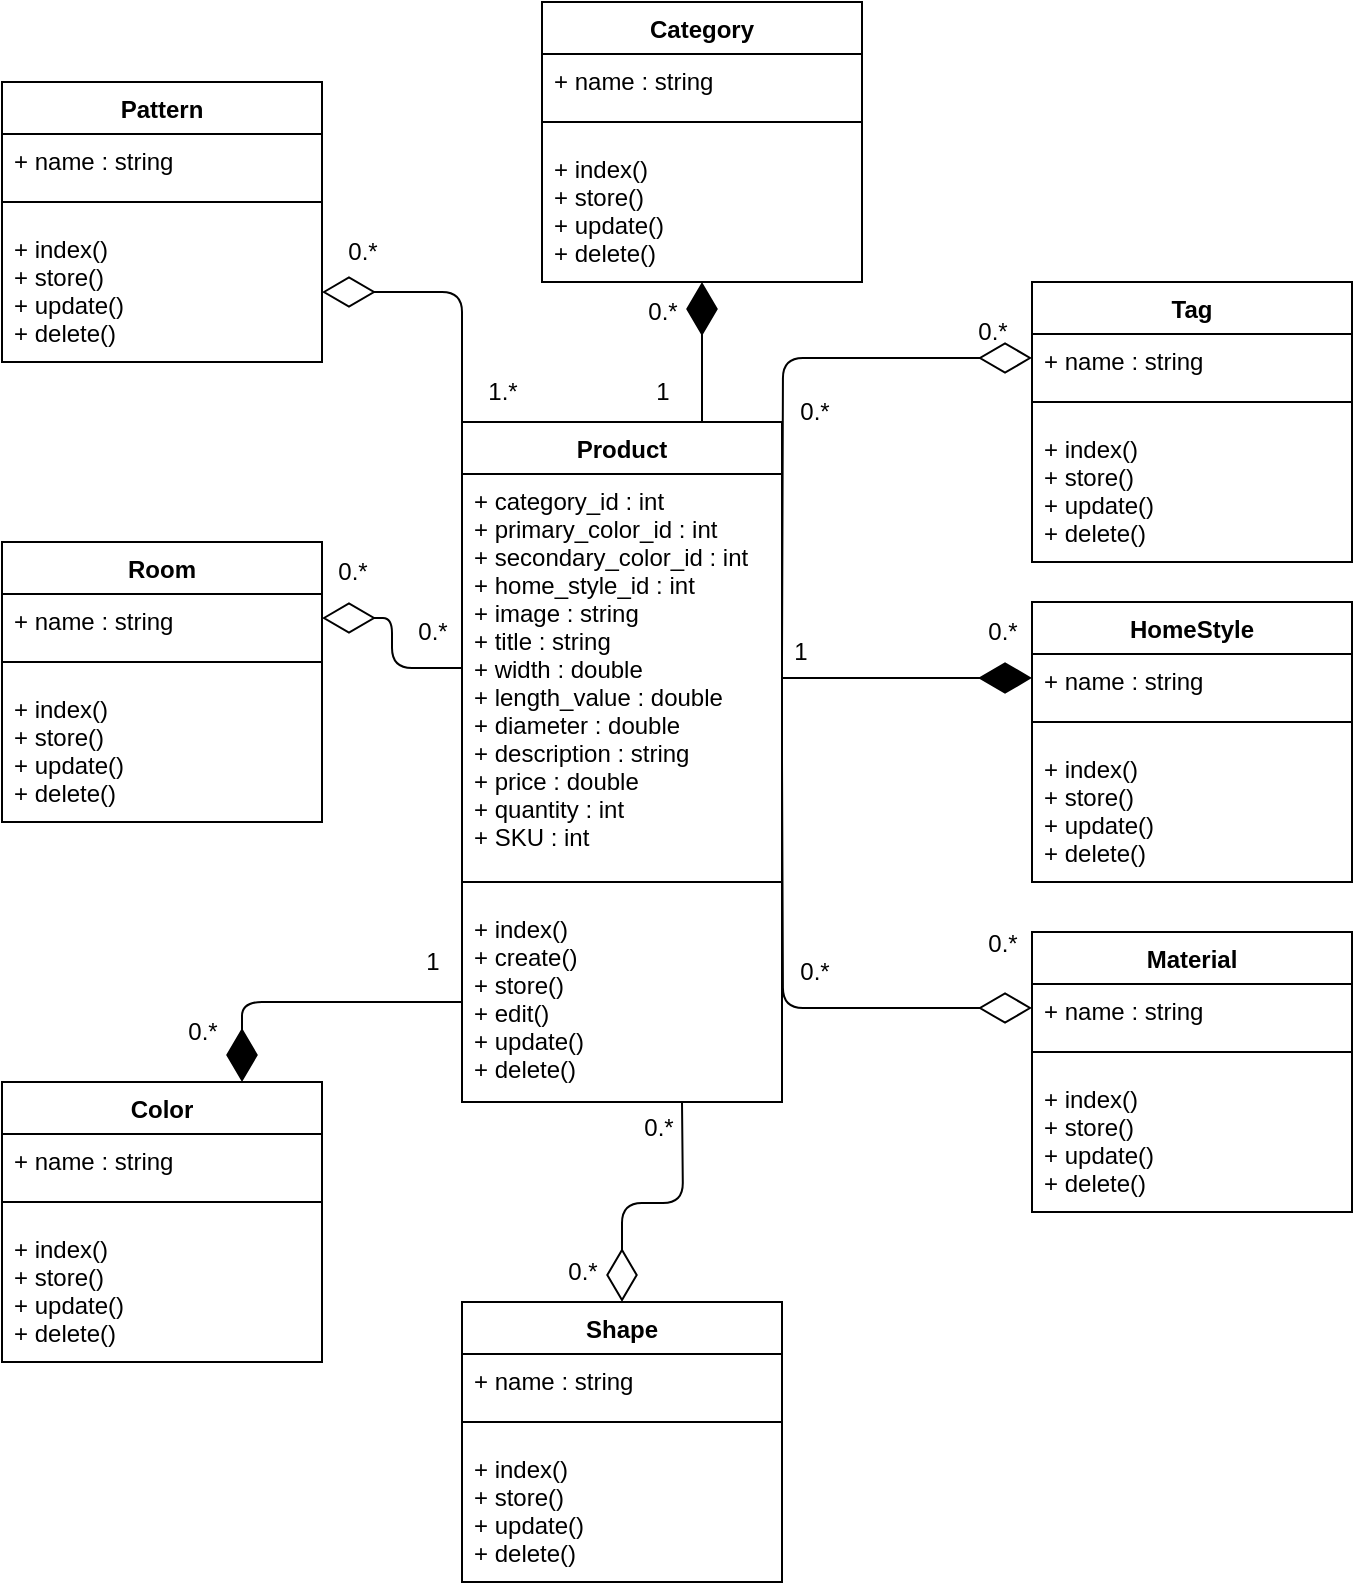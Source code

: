 <mxfile>
    <diagram id="BtPvSTQ-mzDIKwIoUSHl" name="Page-1">
        <mxGraphModel dx="1789" dy="449" grid="1" gridSize="10" guides="1" tooltips="1" connect="1" arrows="1" fold="1" page="1" pageScale="1" pageWidth="850" pageHeight="1100" math="0" shadow="0">
            <root>
                <mxCell id="0"/>
                <mxCell id="1" parent="0"/>
                <mxCell id="44" value="Category" style="swimlane;fontStyle=1;align=center;verticalAlign=top;childLayout=stackLayout;horizontal=1;startSize=26;horizontalStack=0;resizeParent=1;resizeParentMax=0;resizeLast=0;collapsible=1;marginBottom=0;" parent="1" vertex="1">
                    <mxGeometry x="-492" y="140" width="160" height="140" as="geometry"/>
                </mxCell>
                <mxCell id="45" value="+ name : string" style="text;strokeColor=none;fillColor=none;align=left;verticalAlign=top;spacingLeft=4;spacingRight=4;overflow=hidden;rotatable=0;points=[[0,0.5],[1,0.5]];portConstraint=eastwest;" parent="44" vertex="1">
                    <mxGeometry y="26" width="160" height="24" as="geometry"/>
                </mxCell>
                <mxCell id="46" value="" style="line;strokeWidth=1;fillColor=none;align=left;verticalAlign=middle;spacingTop=-1;spacingLeft=3;spacingRight=3;rotatable=0;labelPosition=right;points=[];portConstraint=eastwest;strokeColor=inherit;" parent="44" vertex="1">
                    <mxGeometry y="50" width="160" height="20" as="geometry"/>
                </mxCell>
                <mxCell id="50" value="+ index()&#10;+ store()&#10;+ update()&#10;+ delete()" style="text;strokeColor=none;fillColor=none;align=left;verticalAlign=top;spacingLeft=4;spacingRight=4;overflow=hidden;rotatable=0;points=[[0,0.5],[1,0.5]];portConstraint=eastwest;" parent="44" vertex="1">
                    <mxGeometry y="70" width="160" height="70" as="geometry"/>
                </mxCell>
                <mxCell id="51" value="Product" style="swimlane;fontStyle=1;align=center;verticalAlign=top;childLayout=stackLayout;horizontal=1;startSize=26;horizontalStack=0;resizeParent=1;resizeParentMax=0;resizeLast=0;collapsible=1;marginBottom=0;" parent="1" vertex="1">
                    <mxGeometry x="-532" y="350" width="160" height="340" as="geometry"/>
                </mxCell>
                <mxCell id="52" value="+ category_id : int&#10;+ primary_color_id : int&#10;+ secondary_color_id : int&#10;+ home_style_id : int&#10;+ image : string&#10;+ title : string&#10;+ width : double&#10;+ length_value : double&#10;+ diameter : double&#10;+ description : string&#10;+ price : double&#10;+ quantity : int&#10;+ SKU : int" style="text;strokeColor=none;fillColor=none;align=left;verticalAlign=top;spacingLeft=4;spacingRight=4;overflow=hidden;rotatable=0;points=[[0,0.5],[1,0.5]];portConstraint=eastwest;" parent="51" vertex="1">
                    <mxGeometry y="26" width="160" height="194" as="geometry"/>
                </mxCell>
                <mxCell id="53" value="" style="line;strokeWidth=1;fillColor=none;align=left;verticalAlign=middle;spacingTop=-1;spacingLeft=3;spacingRight=3;rotatable=0;labelPosition=right;points=[];portConstraint=eastwest;strokeColor=inherit;" parent="51" vertex="1">
                    <mxGeometry y="220" width="160" height="20" as="geometry"/>
                </mxCell>
                <mxCell id="54" value="+ index()&#10;+ create()&#10;+ store()&#10;+ edit()&#10;+ update()&#10;+ delete()" style="text;strokeColor=none;fillColor=none;align=left;verticalAlign=top;spacingLeft=4;spacingRight=4;overflow=hidden;rotatable=0;points=[[0,0.5],[1,0.5]];portConstraint=eastwest;" parent="51" vertex="1">
                    <mxGeometry y="240" width="160" height="100" as="geometry"/>
                </mxCell>
                <mxCell id="56" value="0.*" style="text;html=1;align=center;verticalAlign=middle;resizable=0;points=[];autosize=1;strokeColor=none;fillColor=none;" parent="1" vertex="1">
                    <mxGeometry x="-567" y="440" width="40" height="30" as="geometry"/>
                </mxCell>
                <mxCell id="59" value="0.*" style="text;html=1;align=center;verticalAlign=middle;resizable=0;points=[];autosize=1;strokeColor=none;fillColor=none;" parent="1" vertex="1">
                    <mxGeometry x="-452" y="280" width="40" height="30" as="geometry"/>
                </mxCell>
                <mxCell id="60" value="Tag" style="swimlane;fontStyle=1;align=center;verticalAlign=top;childLayout=stackLayout;horizontal=1;startSize=26;horizontalStack=0;resizeParent=1;resizeParentMax=0;resizeLast=0;collapsible=1;marginBottom=0;" parent="1" vertex="1">
                    <mxGeometry x="-247" y="280" width="160" height="140" as="geometry"/>
                </mxCell>
                <mxCell id="61" value="+ name : string" style="text;strokeColor=none;fillColor=none;align=left;verticalAlign=top;spacingLeft=4;spacingRight=4;overflow=hidden;rotatable=0;points=[[0,0.5],[1,0.5]];portConstraint=eastwest;" parent="60" vertex="1">
                    <mxGeometry y="26" width="160" height="24" as="geometry"/>
                </mxCell>
                <mxCell id="62" value="" style="line;strokeWidth=1;fillColor=none;align=left;verticalAlign=middle;spacingTop=-1;spacingLeft=3;spacingRight=3;rotatable=0;labelPosition=right;points=[];portConstraint=eastwest;strokeColor=inherit;" parent="60" vertex="1">
                    <mxGeometry y="50" width="160" height="20" as="geometry"/>
                </mxCell>
                <mxCell id="63" value="+ index()&#10;+ store()&#10;+ update()&#10;+ delete()" style="text;strokeColor=none;fillColor=none;align=left;verticalAlign=top;spacingLeft=4;spacingRight=4;overflow=hidden;rotatable=0;points=[[0,0.5],[1,0.5]];portConstraint=eastwest;" parent="60" vertex="1">
                    <mxGeometry y="70" width="160" height="70" as="geometry"/>
                </mxCell>
                <mxCell id="65" value="" style="endArrow=diamondThin;endFill=1;endSize=24;html=1;exitX=0.75;exitY=0;exitDx=0;exitDy=0;entryX=0.5;entryY=1;entryDx=0;entryDy=0;" parent="1" source="51" target="44" edge="1">
                    <mxGeometry width="160" relative="1" as="geometry">
                        <mxPoint x="-142" y="530" as="sourcePoint"/>
                        <mxPoint x="18" y="530" as="targetPoint"/>
                    </mxGeometry>
                </mxCell>
                <mxCell id="66" value="" style="endArrow=diamondThin;endFill=0;endSize=24;html=1;entryX=0;entryY=0.5;entryDx=0;entryDy=0;edgeStyle=orthogonalEdgeStyle;" parent="1" target="61" edge="1">
                    <mxGeometry width="160" relative="1" as="geometry">
                        <mxPoint x="-372" y="470" as="sourcePoint"/>
                        <mxPoint x="18" y="530" as="targetPoint"/>
                    </mxGeometry>
                </mxCell>
                <mxCell id="69" value="1" style="text;html=1;align=center;verticalAlign=middle;resizable=0;points=[];autosize=1;strokeColor=none;fillColor=none;" parent="1" vertex="1">
                    <mxGeometry x="-447" y="320" width="30" height="30" as="geometry"/>
                </mxCell>
                <mxCell id="70" value="0.*" style="text;html=1;align=center;verticalAlign=middle;resizable=0;points=[];autosize=1;strokeColor=none;fillColor=none;" parent="1" vertex="1">
                    <mxGeometry x="-287" y="290" width="40" height="30" as="geometry"/>
                </mxCell>
                <mxCell id="71" value="HomeStyle" style="swimlane;fontStyle=1;align=center;verticalAlign=top;childLayout=stackLayout;horizontal=1;startSize=26;horizontalStack=0;resizeParent=1;resizeParentMax=0;resizeLast=0;collapsible=1;marginBottom=0;" parent="1" vertex="1">
                    <mxGeometry x="-247" y="440" width="160" height="140" as="geometry"/>
                </mxCell>
                <mxCell id="72" value="+ name : string" style="text;strokeColor=none;fillColor=none;align=left;verticalAlign=top;spacingLeft=4;spacingRight=4;overflow=hidden;rotatable=0;points=[[0,0.5],[1,0.5]];portConstraint=eastwest;" parent="71" vertex="1">
                    <mxGeometry y="26" width="160" height="24" as="geometry"/>
                </mxCell>
                <mxCell id="73" value="" style="line;strokeWidth=1;fillColor=none;align=left;verticalAlign=middle;spacingTop=-1;spacingLeft=3;spacingRight=3;rotatable=0;labelPosition=right;points=[];portConstraint=eastwest;strokeColor=inherit;" parent="71" vertex="1">
                    <mxGeometry y="50" width="160" height="20" as="geometry"/>
                </mxCell>
                <mxCell id="74" value="+ index()&#10;+ store()&#10;+ update()&#10;+ delete()" style="text;strokeColor=none;fillColor=none;align=left;verticalAlign=top;spacingLeft=4;spacingRight=4;overflow=hidden;rotatable=0;points=[[0,0.5],[1,0.5]];portConstraint=eastwest;" parent="71" vertex="1">
                    <mxGeometry y="70" width="160" height="70" as="geometry"/>
                </mxCell>
                <mxCell id="76" value="1" style="text;html=1;align=center;verticalAlign=middle;resizable=0;points=[];autosize=1;strokeColor=none;fillColor=none;" parent="1" vertex="1">
                    <mxGeometry x="-378" y="450" width="30" height="30" as="geometry"/>
                </mxCell>
                <mxCell id="77" value="0.*" style="text;html=1;align=center;verticalAlign=middle;resizable=0;points=[];autosize=1;strokeColor=none;fillColor=none;" parent="1" vertex="1">
                    <mxGeometry x="-282" y="440" width="40" height="30" as="geometry"/>
                </mxCell>
                <mxCell id="78" value="" style="endArrow=diamondThin;endFill=1;endSize=24;html=1;entryX=0;entryY=0.5;entryDx=0;entryDy=0;" parent="1" target="72" edge="1">
                    <mxGeometry width="160" relative="1" as="geometry">
                        <mxPoint x="-372" y="478" as="sourcePoint"/>
                        <mxPoint x="-142" y="298" as="targetPoint"/>
                    </mxGeometry>
                </mxCell>
                <mxCell id="79" value="Material" style="swimlane;fontStyle=1;align=center;verticalAlign=top;childLayout=stackLayout;horizontal=1;startSize=26;horizontalStack=0;resizeParent=1;resizeParentMax=0;resizeLast=0;collapsible=1;marginBottom=0;" parent="1" vertex="1">
                    <mxGeometry x="-247" y="605" width="160" height="140" as="geometry"/>
                </mxCell>
                <mxCell id="80" value="+ name : string" style="text;strokeColor=none;fillColor=none;align=left;verticalAlign=top;spacingLeft=4;spacingRight=4;overflow=hidden;rotatable=0;points=[[0,0.5],[1,0.5]];portConstraint=eastwest;" parent="79" vertex="1">
                    <mxGeometry y="26" width="160" height="24" as="geometry"/>
                </mxCell>
                <mxCell id="81" value="" style="line;strokeWidth=1;fillColor=none;align=left;verticalAlign=middle;spacingTop=-1;spacingLeft=3;spacingRight=3;rotatable=0;labelPosition=right;points=[];portConstraint=eastwest;strokeColor=inherit;" parent="79" vertex="1">
                    <mxGeometry y="50" width="160" height="20" as="geometry"/>
                </mxCell>
                <mxCell id="82" value="+ index()&#10;+ store()&#10;+ update()&#10;+ delete()" style="text;strokeColor=none;fillColor=none;align=left;verticalAlign=top;spacingLeft=4;spacingRight=4;overflow=hidden;rotatable=0;points=[[0,0.5],[1,0.5]];portConstraint=eastwest;" parent="79" vertex="1">
                    <mxGeometry y="70" width="160" height="70" as="geometry"/>
                </mxCell>
                <mxCell id="83" value="" style="endArrow=diamondThin;endFill=0;endSize=24;html=1;entryX=0;entryY=0.5;entryDx=0;entryDy=0;edgeStyle=orthogonalEdgeStyle;" parent="1" target="80" edge="1">
                    <mxGeometry width="160" relative="1" as="geometry">
                        <mxPoint x="-372" y="520" as="sourcePoint"/>
                        <mxPoint x="-142" y="468" as="targetPoint"/>
                    </mxGeometry>
                </mxCell>
                <mxCell id="84" value="1" style="text;html=1;align=center;verticalAlign=middle;resizable=0;points=[];autosize=1;strokeColor=none;fillColor=none;" parent="1" vertex="1">
                    <mxGeometry x="-562" y="605" width="30" height="30" as="geometry"/>
                </mxCell>
                <mxCell id="86" value="0.*" style="text;html=1;align=center;verticalAlign=middle;resizable=0;points=[];autosize=1;strokeColor=none;fillColor=none;" parent="1" vertex="1">
                    <mxGeometry x="-282" y="596" width="40" height="30" as="geometry"/>
                </mxCell>
                <mxCell id="87" value="Pattern" style="swimlane;fontStyle=1;align=center;verticalAlign=top;childLayout=stackLayout;horizontal=1;startSize=26;horizontalStack=0;resizeParent=1;resizeParentMax=0;resizeLast=0;collapsible=1;marginBottom=0;" parent="1" vertex="1">
                    <mxGeometry x="-762" y="180" width="160" height="140" as="geometry"/>
                </mxCell>
                <mxCell id="88" value="+ name : string" style="text;strokeColor=none;fillColor=none;align=left;verticalAlign=top;spacingLeft=4;spacingRight=4;overflow=hidden;rotatable=0;points=[[0,0.5],[1,0.5]];portConstraint=eastwest;" parent="87" vertex="1">
                    <mxGeometry y="26" width="160" height="24" as="geometry"/>
                </mxCell>
                <mxCell id="89" value="" style="line;strokeWidth=1;fillColor=none;align=left;verticalAlign=middle;spacingTop=-1;spacingLeft=3;spacingRight=3;rotatable=0;labelPosition=right;points=[];portConstraint=eastwest;strokeColor=inherit;" parent="87" vertex="1">
                    <mxGeometry y="50" width="160" height="20" as="geometry"/>
                </mxCell>
                <mxCell id="90" value="+ index()&#10;+ store()&#10;+ update()&#10;+ delete()" style="text;strokeColor=none;fillColor=none;align=left;verticalAlign=top;spacingLeft=4;spacingRight=4;overflow=hidden;rotatable=0;points=[[0,0.5],[1,0.5]];portConstraint=eastwest;" parent="87" vertex="1">
                    <mxGeometry y="70" width="160" height="70" as="geometry"/>
                </mxCell>
                <mxCell id="91" value="" style="endArrow=diamondThin;endFill=0;endSize=24;html=1;exitX=0;exitY=0;exitDx=0;exitDy=0;entryX=1;entryY=0.5;entryDx=0;entryDy=0;edgeStyle=orthogonalEdgeStyle;" parent="1" source="51" target="90" edge="1">
                    <mxGeometry width="160" relative="1" as="geometry">
                        <mxPoint x="-392" y="596.844" as="sourcePoint"/>
                        <mxPoint x="-174.24" y="853.15" as="targetPoint"/>
                    </mxGeometry>
                </mxCell>
                <mxCell id="92" value="0.*" style="text;html=1;align=center;verticalAlign=middle;resizable=0;points=[];autosize=1;strokeColor=none;fillColor=none;" parent="1" vertex="1">
                    <mxGeometry x="-682" y="640" width="40" height="30" as="geometry"/>
                </mxCell>
                <mxCell id="93" value="0.*" style="text;html=1;align=center;verticalAlign=middle;resizable=0;points=[];autosize=1;strokeColor=none;fillColor=none;" parent="1" vertex="1">
                    <mxGeometry x="-376" y="610" width="40" height="30" as="geometry"/>
                </mxCell>
                <mxCell id="98" value="Room" style="swimlane;fontStyle=1;align=center;verticalAlign=top;childLayout=stackLayout;horizontal=1;startSize=26;horizontalStack=0;resizeParent=1;resizeParentMax=0;resizeLast=0;collapsible=1;marginBottom=0;" parent="1" vertex="1">
                    <mxGeometry x="-762" y="410" width="160" height="140" as="geometry"/>
                </mxCell>
                <mxCell id="99" value="+ name : string" style="text;strokeColor=none;fillColor=none;align=left;verticalAlign=top;spacingLeft=4;spacingRight=4;overflow=hidden;rotatable=0;points=[[0,0.5],[1,0.5]];portConstraint=eastwest;" parent="98" vertex="1">
                    <mxGeometry y="26" width="160" height="24" as="geometry"/>
                </mxCell>
                <mxCell id="100" value="" style="line;strokeWidth=1;fillColor=none;align=left;verticalAlign=middle;spacingTop=-1;spacingLeft=3;spacingRight=3;rotatable=0;labelPosition=right;points=[];portConstraint=eastwest;strokeColor=inherit;" parent="98" vertex="1">
                    <mxGeometry y="50" width="160" height="20" as="geometry"/>
                </mxCell>
                <mxCell id="101" value="+ index()&#10;+ store()&#10;+ update()&#10;+ delete()" style="text;strokeColor=none;fillColor=none;align=left;verticalAlign=top;spacingLeft=4;spacingRight=4;overflow=hidden;rotatable=0;points=[[0,0.5],[1,0.5]];portConstraint=eastwest;" parent="98" vertex="1">
                    <mxGeometry y="70" width="160" height="70" as="geometry"/>
                </mxCell>
                <mxCell id="102" value="" style="endArrow=diamondThin;endFill=0;endSize=24;html=1;entryX=1;entryY=0.5;entryDx=0;entryDy=0;exitX=0;exitY=0.5;exitDx=0;exitDy=0;edgeStyle=orthogonalEdgeStyle;" parent="1" source="52" target="99" edge="1">
                    <mxGeometry width="160" relative="1" as="geometry">
                        <mxPoint x="-382" y="690" as="sourcePoint"/>
                        <mxPoint x="-182" y="1023" as="targetPoint"/>
                    </mxGeometry>
                </mxCell>
                <mxCell id="103" value="0.*" style="text;html=1;align=center;verticalAlign=middle;resizable=0;points=[];autosize=1;strokeColor=none;fillColor=none;" parent="1" vertex="1">
                    <mxGeometry x="-454" y="688" width="40" height="30" as="geometry"/>
                </mxCell>
                <mxCell id="104" value="0.*" style="text;html=1;align=center;verticalAlign=middle;resizable=0;points=[];autosize=1;strokeColor=none;fillColor=none;" parent="1" vertex="1">
                    <mxGeometry x="-492" y="760" width="40" height="30" as="geometry"/>
                </mxCell>
                <mxCell id="105" value="Shape" style="swimlane;fontStyle=1;align=center;verticalAlign=top;childLayout=stackLayout;horizontal=1;startSize=26;horizontalStack=0;resizeParent=1;resizeParentMax=0;resizeLast=0;collapsible=1;marginBottom=0;" parent="1" vertex="1">
                    <mxGeometry x="-532" y="790" width="160" height="140" as="geometry"/>
                </mxCell>
                <mxCell id="106" value="+ name : string" style="text;strokeColor=none;fillColor=none;align=left;verticalAlign=top;spacingLeft=4;spacingRight=4;overflow=hidden;rotatable=0;points=[[0,0.5],[1,0.5]];portConstraint=eastwest;" parent="105" vertex="1">
                    <mxGeometry y="26" width="160" height="24" as="geometry"/>
                </mxCell>
                <mxCell id="107" value="" style="line;strokeWidth=1;fillColor=none;align=left;verticalAlign=middle;spacingTop=-1;spacingLeft=3;spacingRight=3;rotatable=0;labelPosition=right;points=[];portConstraint=eastwest;strokeColor=inherit;" parent="105" vertex="1">
                    <mxGeometry y="50" width="160" height="20" as="geometry"/>
                </mxCell>
                <mxCell id="108" value="+ index()&#10;+ store()&#10;+ update()&#10;+ delete()" style="text;strokeColor=none;fillColor=none;align=left;verticalAlign=top;spacingLeft=4;spacingRight=4;overflow=hidden;rotatable=0;points=[[0,0.5],[1,0.5]];portConstraint=eastwest;" parent="105" vertex="1">
                    <mxGeometry y="70" width="160" height="70" as="geometry"/>
                </mxCell>
                <mxCell id="109" value="" style="endArrow=diamondThin;endFill=0;endSize=24;html=1;entryX=0.5;entryY=0;entryDx=0;entryDy=0;edgeStyle=orthogonalEdgeStyle;" parent="1" target="105" edge="1">
                    <mxGeometry width="160" relative="1" as="geometry">
                        <mxPoint x="-422" y="690" as="sourcePoint"/>
                        <mxPoint x="-164.0" y="1280.3" as="targetPoint"/>
                    </mxGeometry>
                </mxCell>
                <mxCell id="110" value="0.*" style="text;html=1;align=center;verticalAlign=middle;resizable=0;points=[];autosize=1;strokeColor=none;fillColor=none;" parent="1" vertex="1">
                    <mxGeometry x="-376" y="330" width="40" height="30" as="geometry"/>
                </mxCell>
                <mxCell id="111" value="Color" style="swimlane;fontStyle=1;align=center;verticalAlign=top;childLayout=stackLayout;horizontal=1;startSize=26;horizontalStack=0;resizeParent=1;resizeParentMax=0;resizeLast=0;collapsible=1;marginBottom=0;" parent="1" vertex="1">
                    <mxGeometry x="-762" y="680" width="160" height="140" as="geometry"/>
                </mxCell>
                <mxCell id="112" value="+ name : string" style="text;strokeColor=none;fillColor=none;align=left;verticalAlign=top;spacingLeft=4;spacingRight=4;overflow=hidden;rotatable=0;points=[[0,0.5],[1,0.5]];portConstraint=eastwest;" parent="111" vertex="1">
                    <mxGeometry y="26" width="160" height="24" as="geometry"/>
                </mxCell>
                <mxCell id="113" value="" style="line;strokeWidth=1;fillColor=none;align=left;verticalAlign=middle;spacingTop=-1;spacingLeft=3;spacingRight=3;rotatable=0;labelPosition=right;points=[];portConstraint=eastwest;strokeColor=inherit;" parent="111" vertex="1">
                    <mxGeometry y="50" width="160" height="20" as="geometry"/>
                </mxCell>
                <mxCell id="114" value="+ index()&#10;+ store()&#10;+ update()&#10;+ delete()" style="text;strokeColor=none;fillColor=none;align=left;verticalAlign=top;spacingLeft=4;spacingRight=4;overflow=hidden;rotatable=0;points=[[0,0.5],[1,0.5]];portConstraint=eastwest;" parent="111" vertex="1">
                    <mxGeometry y="70" width="160" height="70" as="geometry"/>
                </mxCell>
                <mxCell id="115" value="" style="endArrow=diamondThin;endFill=1;endSize=24;html=1;entryX=0.75;entryY=0;entryDx=0;entryDy=0;edgeStyle=orthogonalEdgeStyle;exitX=0;exitY=0.5;exitDx=0;exitDy=0;" parent="1" source="54" target="111" edge="1">
                    <mxGeometry width="160" relative="1" as="geometry">
                        <mxPoint x="-472" y="690" as="sourcePoint"/>
                        <mxPoint x="-732" y="760" as="targetPoint"/>
                    </mxGeometry>
                </mxCell>
                <mxCell id="116" value="0.*" style="text;html=1;align=center;verticalAlign=middle;resizable=0;points=[];autosize=1;strokeColor=none;fillColor=none;" parent="1" vertex="1">
                    <mxGeometry x="-607" y="410" width="40" height="30" as="geometry"/>
                </mxCell>
                <mxCell id="120" value="0.*" style="text;html=1;align=center;verticalAlign=middle;resizable=0;points=[];autosize=1;strokeColor=none;fillColor=none;" parent="1" vertex="1">
                    <mxGeometry x="-602" y="250" width="40" height="30" as="geometry"/>
                </mxCell>
                <mxCell id="121" value="1.*" style="text;html=1;align=center;verticalAlign=middle;resizable=0;points=[];autosize=1;strokeColor=none;fillColor=none;" parent="1" vertex="1">
                    <mxGeometry x="-532" y="320" width="40" height="30" as="geometry"/>
                </mxCell>
            </root>
        </mxGraphModel>
    </diagram>
</mxfile>
